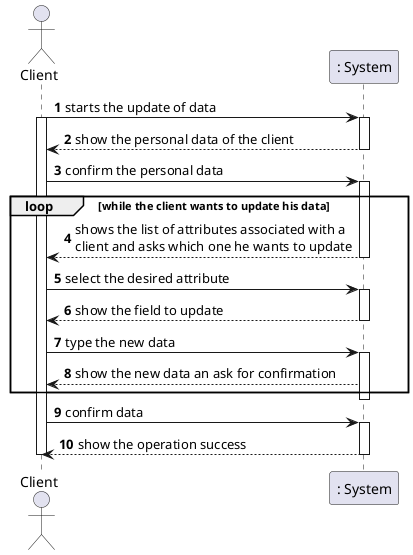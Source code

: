 @startuml
'https://plantuml.com/sequence-diagram

autonumber
actor "Client" as CLIENT
participant ": System" as SYSTEM

CLIENT->SYSTEM : starts the update of data
activate CLIENT
activate SYSTEM
SYSTEM-->CLIENT : show the personal data of the client
deactivate SYSTEM
CLIENT->SYSTEM : confirm the personal data
activate SYSTEM
loop while the client wants to update his data
SYSTEM-->CLIENT : shows the list of attributes associated with a \nclient and asks which one he wants to update
deactivate SYSTEM
CLIENT->SYSTEM : select the desired attribute
activate SYSTEM
SYSTEM-->CLIENT : show the field to update
deactivate SYSTEM
CLIENT->SYSTEM : type the new data
activate SYSTEM
SYSTEM-->CLIENT : show the new data an ask for confirmation
end loop
deactivate SYSTEM
CLIENT->SYSTEM: confirm data
activate SYSTEM
SYSTEM-->CLIENT : show the operation success
deactivate SYSTEM


deactivate CLIENT

@enduml